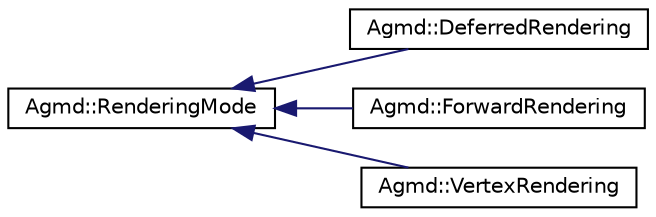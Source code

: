 digraph "Graphical Class Hierarchy"
{
  edge [fontname="Helvetica",fontsize="10",labelfontname="Helvetica",labelfontsize="10"];
  node [fontname="Helvetica",fontsize="10",shape=record];
  rankdir="LR";
  Node1 [label="Agmd::RenderingMode",height=0.2,width=0.4,color="black", fillcolor="white", style="filled",URL="$class_agmd_1_1_rendering_mode.html"];
  Node1 -> Node2 [dir="back",color="midnightblue",fontsize="10",style="solid",fontname="Helvetica"];
  Node2 [label="Agmd::DeferredRendering",height=0.2,width=0.4,color="black", fillcolor="white", style="filled",URL="$class_agmd_1_1_deferred_rendering.html"];
  Node1 -> Node3 [dir="back",color="midnightblue",fontsize="10",style="solid",fontname="Helvetica"];
  Node3 [label="Agmd::ForwardRendering",height=0.2,width=0.4,color="black", fillcolor="white", style="filled",URL="$class_agmd_1_1_forward_rendering.html"];
  Node1 -> Node4 [dir="back",color="midnightblue",fontsize="10",style="solid",fontname="Helvetica"];
  Node4 [label="Agmd::VertexRendering",height=0.2,width=0.4,color="black", fillcolor="white", style="filled",URL="$class_agmd_1_1_vertex_rendering.html"];
}
